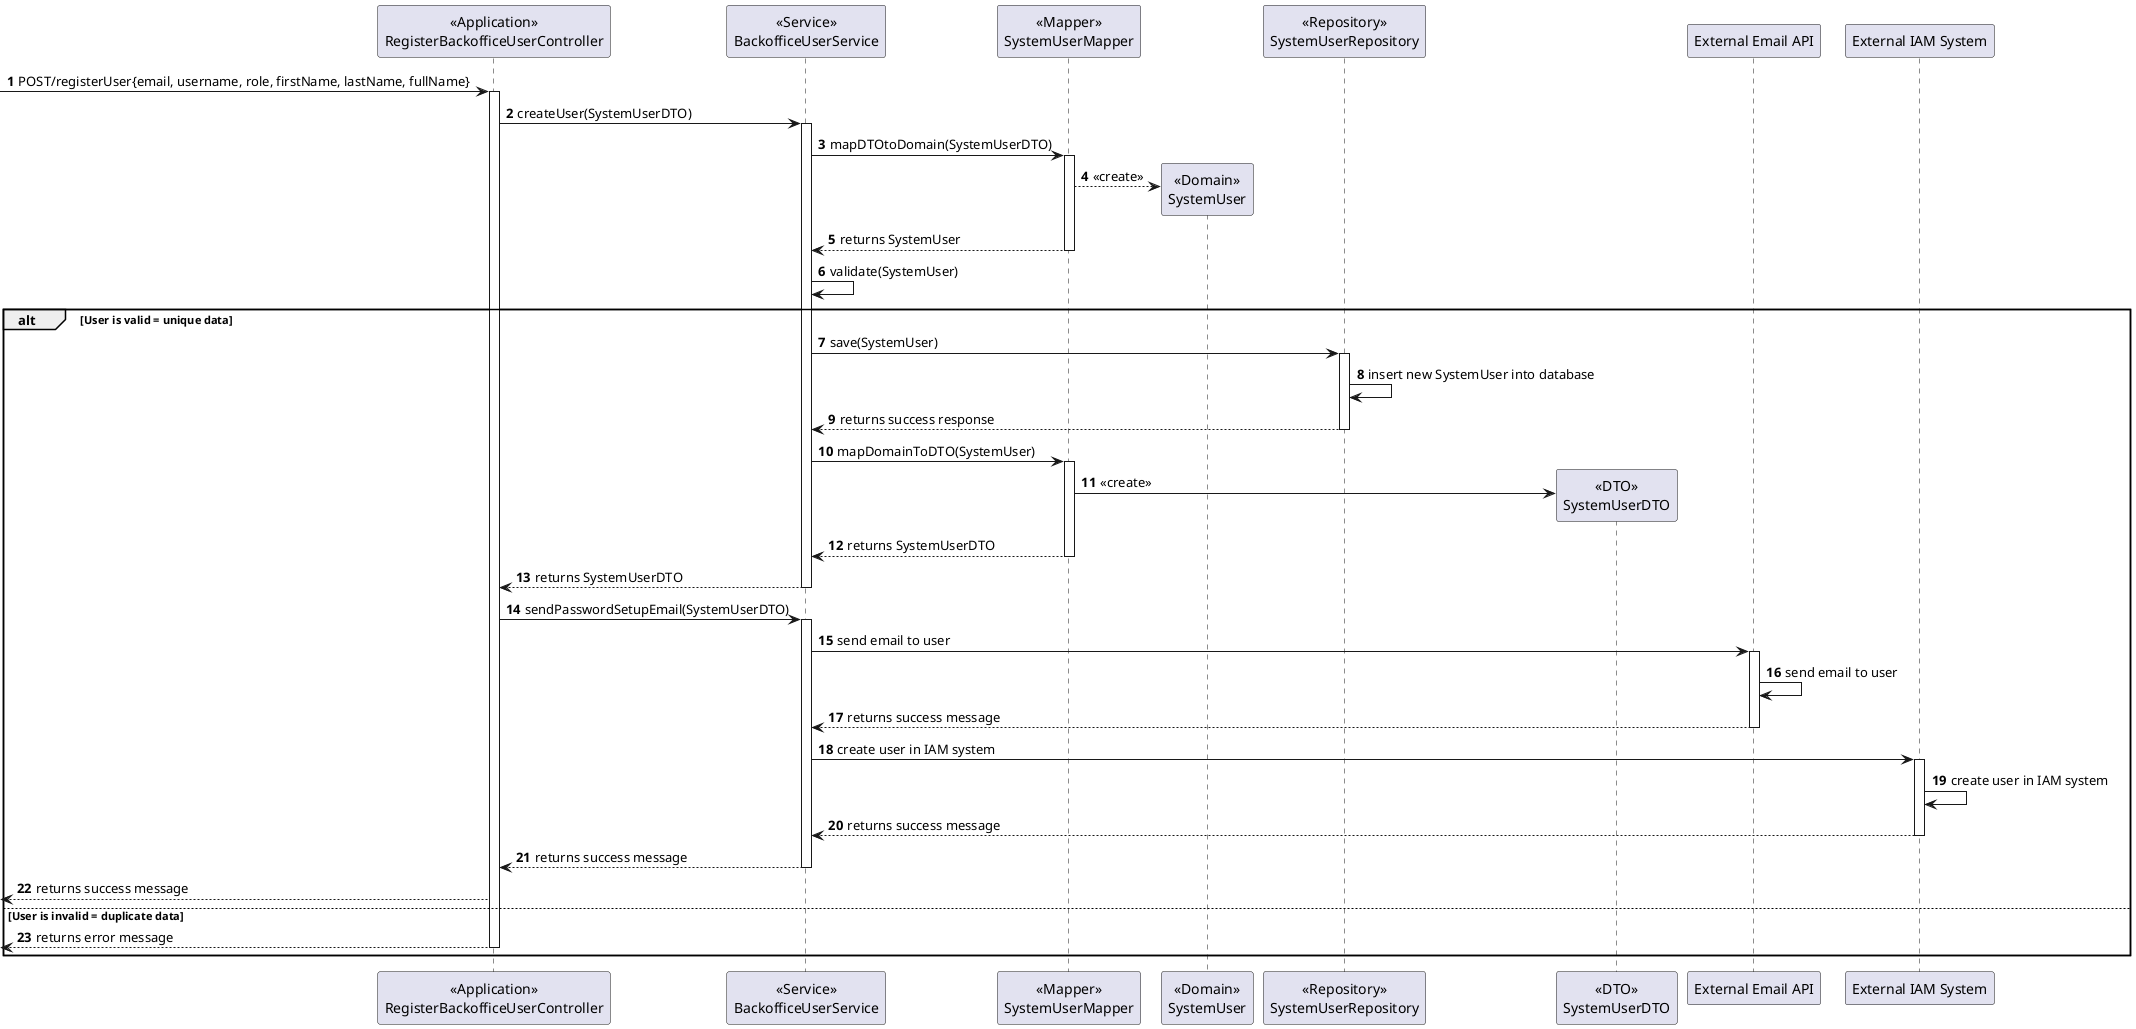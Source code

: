 ﻿@startuml
'https://plantuml.com/sequence-diagram

autonumber
participant "<<Application>>\nRegisterBackofficeUserController" as be
participant "<<Service>>\nBackofficeUserService" as srv
participant "<<Mapper>>\nSystemUserMapper" as mapper
participant "<<Domain>>\nSystemUser" as sys
participant "<<Repository>>\nSystemUserRepository" as repo
participant "<<DTO>>\nSystemUserDTO" as dto

participant "External Email API" as email
participant "External IAM System" as iam


 -> be: POST/registerUser{email, username, role, firstName, lastName, fullName}
activate be
be -> srv: createUser(SystemUserDTO)
activate srv
srv -> mapper: mapDTOtoDomain(SystemUserDTO)
activate mapper
mapper --> sys**: <<create>>
mapper --> srv: returns SystemUser
deactivate mapper
srv->srv:validate(SystemUser)
alt User is valid = unique data
srv -> repo: save(SystemUser)
activate repo
repo -> repo: insert new SystemUser into database
repo --> srv: returns success response
deactivate repo
srv -> mapper: mapDomainToDTO(SystemUser)
activate mapper
mapper -> dto**: <<create>>
mapper --> srv: returns SystemUserDTO
deactivate mapper
srv --> be: returns SystemUserDTO
deactivate srv
be -> srv: sendPasswordSetupEmail(SystemUserDTO)
activate srv
srv -> email: send email to user
activate email
email -> email: send email to user
email --> srv: returns success message
deactivate email
srv -> iam: create user in IAM system
activate iam
iam -> iam: create user in IAM system
iam --> srv: returns success message
deactivate iam
srv --> be: returns success message
deactivate srv
<-- be: returns success message
else User is invalid = duplicate data
<-- be: returns error message
deactivate be
end









@enduml